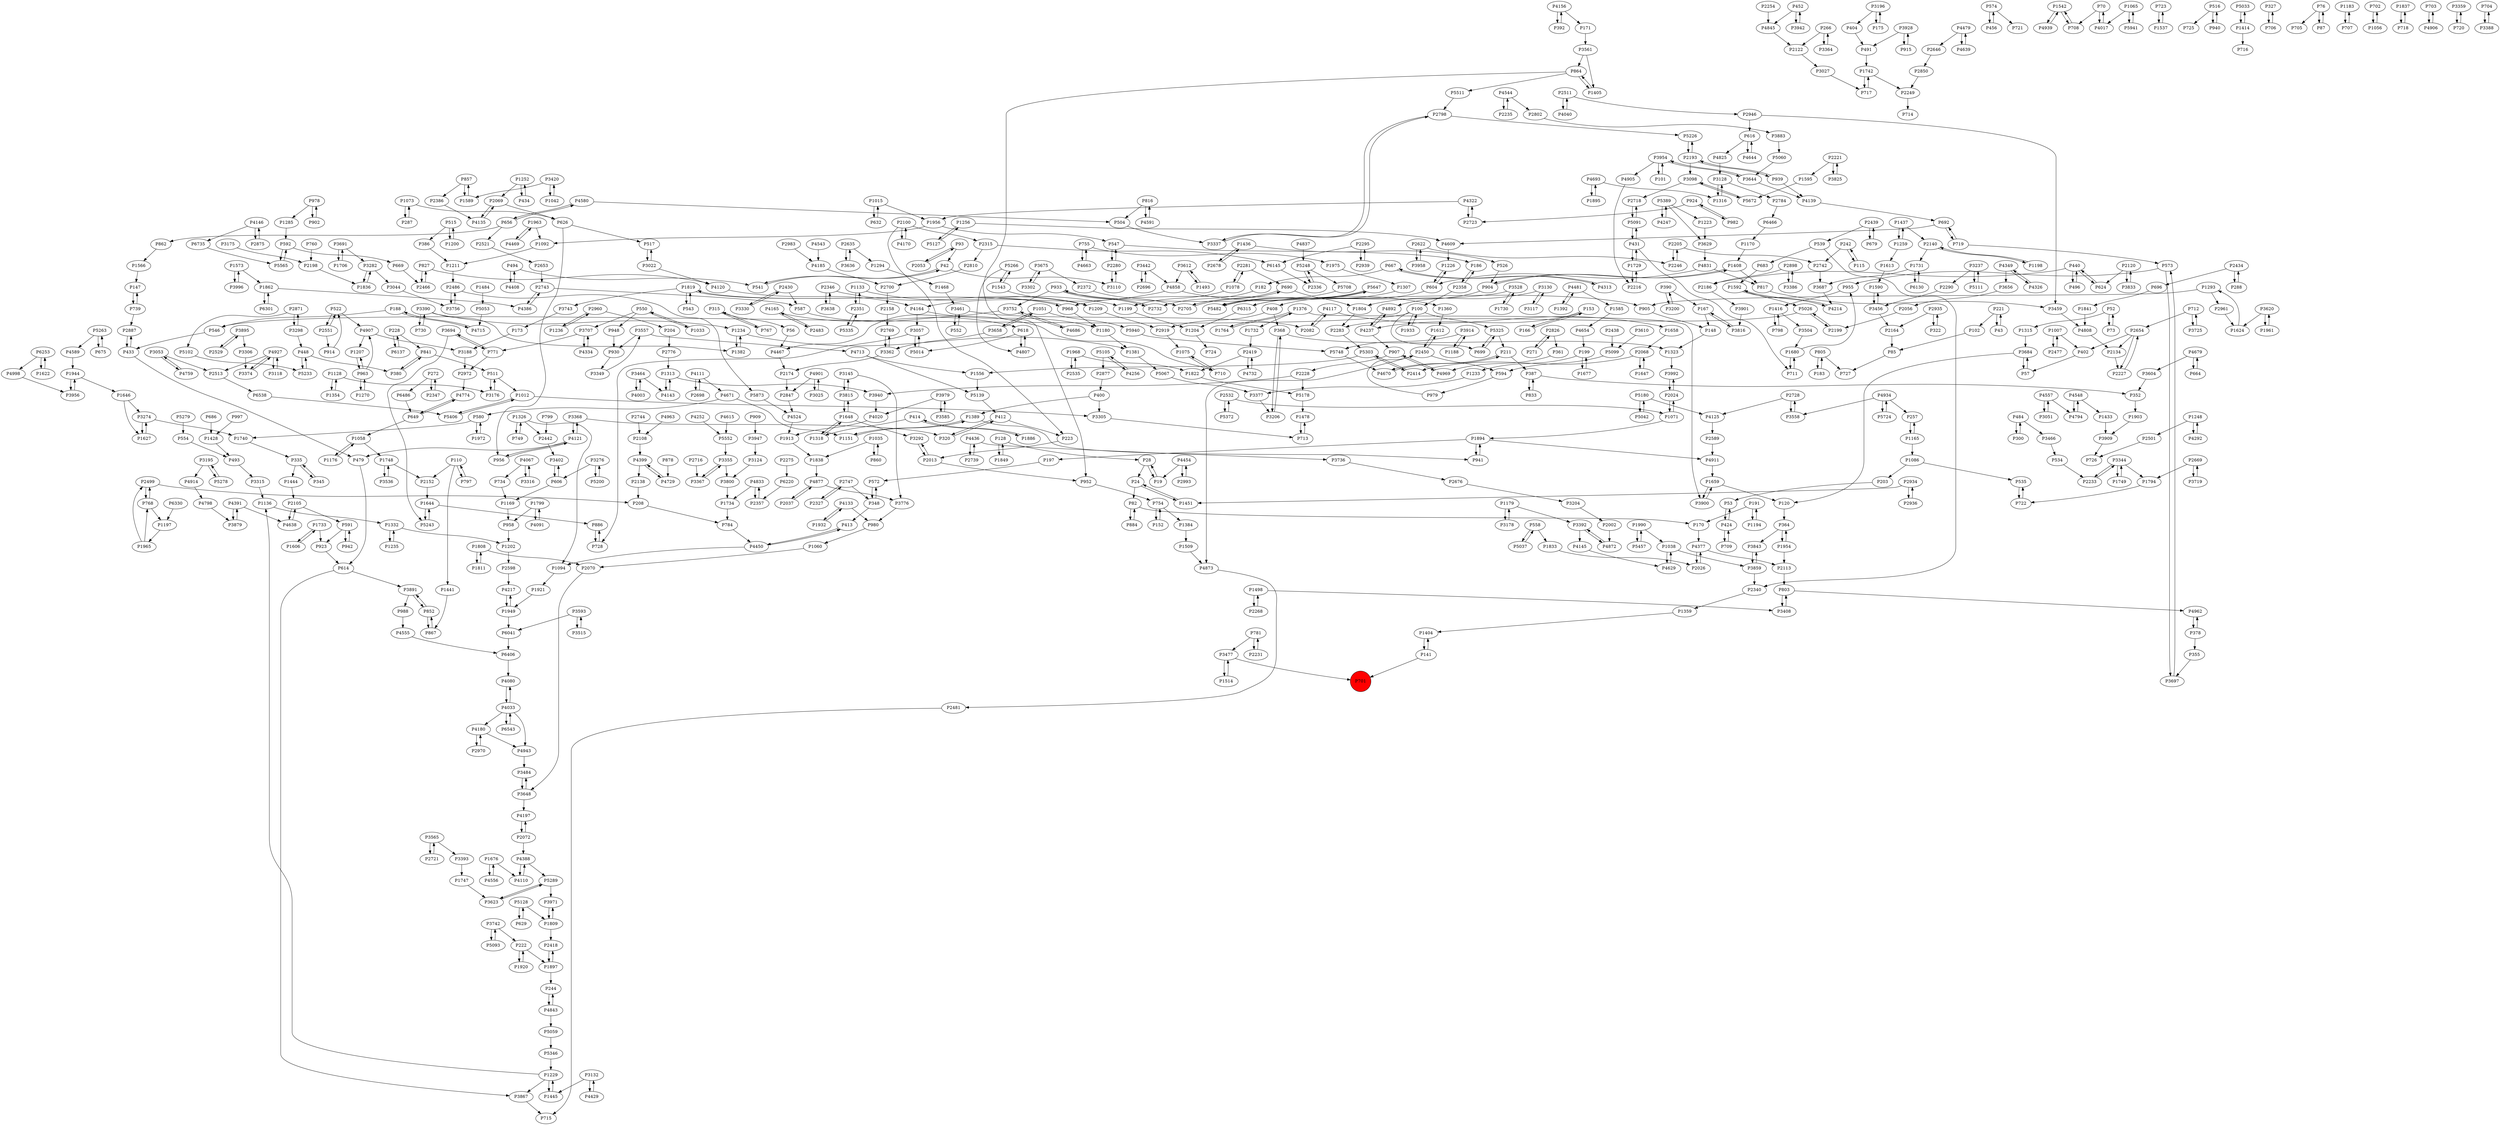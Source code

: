 digraph {
	P1428 -> P493
	P5873 -> P4524
	P1211 -> P2486
	P4133 -> P1932
	P1498 -> P3408
	P1921 -> P1949
	P2850 -> P2249
	P2442 -> P3402
	P3053 -> P4759
	P591 -> P923
	P3188 -> P2972
	P102 -> P85
	P4877 -> P2037
	P1315 -> P3684
	P424 -> P53
	P1075 -> P710
	P5482 -> P5647
	P2072 -> P4197
	P5325 -> P699
	P2358 -> P100
	P816 -> P4591
	P760 -> P2198
	P368 -> P1323
	P5303 -> P1556
	P4962 -> P378
	P2802 -> P3883
	P4091 -> P1799
	P2696 -> P3442
	P6253 -> P1622
	P1392 -> P4481
	P2743 -> P4386
	P1007 -> P2477
	P3196 -> P404
	P2315 -> P6145
	P4143 -> P1313
	P1478 -> P713
	P2346 -> P3638
	P982 -> P924
	P1895 -> P4693
	P3992 -> P2024
	P1165 -> P257
	P3237 -> P5111
	P4436 -> P3736
	P1975 -> P1307
	P1819 -> P3743
	P504 -> P3337
	P3707 -> P771
	P4033 -> P6543
	P3464 -> P4143
	P4663 -> P755
	P3195 -> P5278
	P3355 -> P3800
	P580 -> P1740
	P2327 -> P2747
	P939 -> P2193
	P387 -> P352
	P907 -> P2228
	P404 -> P491
	P4408 -> P494
	P1646 -> P3274
	P3200 -> P390
	P3117 -> P3130
	P1007 -> P402
	P167 -> P148
	P3442 -> P2696
	P5042 -> P5180
	P574 -> P456
	P1747 -> P3623
	P3691 -> P3282
	P616 -> P4644
	P1376 -> P1764
	P4033 -> P4180
	P4197 -> P2072
	P2002 -> P4872
	P618 -> P5014
	P2728 -> P3558
	P1252 -> P434
	P242 -> P115
	P554 -> P493
	P1833 -> P2026
	P1256 -> P5127
	P515 -> P386
	P4399 -> P4729
	P1732 -> P2419
	P2654 -> P2134
	P4020 -> P1913
	P320 -> P412
	P1223 -> P3629
	P1542 -> P708
	P1436 -> P526
	P2747 -> P2327
	P1676 -> P4556
	P1804 -> P2283
	P2728 -> P4125
	P3648 -> P4197
	P1234 -> P1381
	P2700 -> P2158
	P3895 -> P3306
	P4825 -> P3128
	P4391 -> P4638
	P5128 -> P1809
	P4807 -> P618
	P2295 -> P6145
	P3900 -> P1659
	P723 -> P1537
	P2871 -> P3298
	P2134 -> P2227
	P3124 -> P3800
	P2535 -> P1968
	P905 -> P148
	P4377 -> P2113
	P5289 -> P3623
	P1012 -> P5406
	P364 -> P1954
	P667 -> P182
	P2254 -> P4845
	P408 -> P2919
	P2477 -> P1007
	P5266 -> P4807
	P3302 -> P3675
	P3362 -> P2769
	P2486 -> P5873
	P534 -> P2233
	P3883 -> P5060
	P1894 -> P197
	P2295 -> P2939
	P2056 -> P2199
	P335 -> P1444
	P988 -> P4555
	P1749 -> P3344
	P3461 -> P552
	P1092 -> P1211
	P516 -> P725
	P493 -> P3315
	P799 -> P2442
	P1179 -> P3392
	P2669 -> P1794
	P754 -> P1384
	P558 -> P5037
	P4481 -> P1585
	P3464 -> P4003
	P1384 -> P1509
	P128 -> P28
	P656 -> P862
	P2280 -> P3110
	P4237 -> P4892
	P2993 -> P4454
	P2068 -> P2414
	P228 -> P6137
	P1389 -> P1151
	P2227 -> P2654
	P2439 -> P539
	P1086 -> P535
	P1404 -> P141
	P3891 -> P852
	P5139 -> P412
	P408 -> P368
	P4843 -> P5059
	P939 -> P4139
	P2070 -> P3648
	P242 -> P2742
	P1819 -> P543
	P4117 -> P2082
	P1354 -> P1128
	P626 -> P517
	P2108 -> P4399
	P2705 -> P690
	P42 -> P541
	P4165 -> P618
	P4833 -> P1734
	P2598 -> P4217
	P1961 -> P3620
	P1897 -> P2418
	P2221 -> P1595
	P42 -> P3110
	P1235 -> P1332
	P3298 -> P448
	P4121 -> P479
	P3776 -> P980
	P4837 -> P5248
	P712 -> P2654
	P2646 -> P2850
	P827 -> P2466
	P440 -> P496
	P3022 -> P4120
	P3276 -> P5200
	P3274 -> P1627
	P1965 -> P768
	P4125 -> P2589
	P1963 -> P4469
	P1437 -> P2140
	P2784 -> P6466
	P3620 -> P1961
	P4713 -> P1556
	P827 -> P4120
	P696 -> P1841
	P3504 -> P1680
	P424 -> P709
	P5060 -> P3644
	P414 -> P1318
	P1416 -> P3504
	P5748 -> P4670
	P5266 -> P1543
	P755 -> P1975
	P4845 -> P2122
	P3914 -> P1188
	P355 -> P3697
	P4217 -> P1949
	P1493 -> P3612
	P199 -> P1233
	P933 -> P3752
	P1731 -> P3687
	P618 -> P4807
	P431 -> P1729
	P1897 -> P244
	P719 -> P573
	P2499 -> P768
	P4349 -> P4326
	P4556 -> P1676
	P2532 -> P5372
	P2419 -> P4732
	P2744 -> P2108
	P128 -> P1849
	P3515 -> P3593
	P1706 -> P3691
	P1188 -> P3914
	P4120 -> P4164
	P1612 -> P2450
	P2120 -> P624
	P2743 -> P587
	P4256 -> P5105
	P2198 -> P1836
	P1658 -> P2068
	P5243 -> P1644
	P2961 -> P1624
	P448 -> P380
	P547 -> P2280
	P380 -> P841
	P4548 -> P4794
	P412 -> P223
	P1165 -> P1086
	P2450 -> P4873
	P979 -> P2450
	P3644 -> P3954
	P4033 -> P4943
	P1956 -> P1092
	P862 -> P1566
	P864 -> P5511
	P1078 -> P1199
	P4237 -> P907
	P378 -> P4962
	P4117 -> P1658
	P2346 -> P1209
	P3942 -> P452
	P2511 -> P4040
	P4214 -> P1592
	P5037 -> P558
	P1622 -> P6253
	P955 -> P1416
	P1071 -> P1894
	P364 -> P3843
	P710 -> P1075
	P1256 -> P4609
	P6220 -> P2357
	P1509 -> P4873
	P3053 -> P2513
	P1360 -> P1612
	P4939 -> P1542
	P915 -> P3928
	P2026 -> P4377
	P3402 -> P606
	P4798 -> P3879
	P1676 -> P4110
	P110 -> P797
	P923 -> P614
	P864 -> P952
	P390 -> P167
	P3130 -> P3117
	P6315 -> P1204
	P3557 -> P930
	P1956 -> P547
	P728 -> P886
	P592 -> P669
	P100 -> P1933
	P1644 -> P5243
	P221 -> P102
	P1058 -> P1748
	P4145 -> P4629
	P914 -> P522
	P2105 -> P4638
	P85 -> P727
	P5226 -> P2193
	P1764 -> P1376
	P2268 -> P1498
	P352 -> P1903
	P2340 -> P1359
	P2280 -> P547
	P2826 -> P271
	P3337 -> P2798
	P2450 -> P594
	P2960 -> P1236
	P1229 -> P3867
	P1259 -> P1437
	P816 -> P504
	P2231 -> P781
	P257 -> P1165
	P4833 -> P2357
	P2635 -> P3636
	P3456 -> P2164
	P4644 -> P616
	P1862 -> P6301
	P4524 -> P1913
	P101 -> P3954
	P5278 -> P3195
	P4544 -> P2235
	P1033 -> P550
	P1128 -> P3176
	P2654 -> P2227
	P516 -> P940
	P70 -> P4017
	P43 -> P221
	P3128 -> P2784
	P2481 -> P715
	P3477 -> P701
	P3593 -> P6041
	P2450 -> P1612
	P1648 -> P3292
	P4934 -> P257
	P52 -> P73
	P933 -> P905
	P857 -> P1589
	P3110 -> P2280
	P952 -> P754
	P3684 -> P120
	P3051 -> P4557
	P2798 -> P3337
	P6130 -> P1731
	P1963 -> P1092
	P4139 -> P692
	P604 -> P1226
	P904 -> P1408
	P1468 -> P3461
	P713 -> P1478
	P574 -> P721
	P413 -> P4450
	P767 -> P315
	P708 -> P1542
	P1051 -> P3658
	P539 -> P2340
	P884 -> P82
	P1659 -> P3900
	P5511 -> P2798
	P1624 -> P1293
	P1381 -> P5067
	P3484 -> P3648
	P4638 -> P2105
	P82 -> P884
	P1733 -> P1606
	P2228 -> P5178
	P1808 -> P1811
	P5033 -> P1414
	P3175 -> P2198
	P573 -> P3697
	P1740 -> P335
	P541 -> P42
	P387 -> P833
	P327 -> P706
	P2486 -> P3756
	P2698 -> P4111
	P3979 -> P3585
	P1543 -> P1209
	P1933 -> P100
	P1573 -> P3996
	P3800 -> P1734
	P1733 -> P923
	P2205 -> P2246
	P2551 -> P522
	P1849 -> P128
	P1414 -> P5033
	P5067 -> P3377
	P4170 -> P2100
	P484 -> P3466
	P3420 -> P1042
	P204 -> P2776
	P4454 -> P2993
	P4831 -> P604
	P1644 -> P886
	P452 -> P3942
	P3145 -> P3776
	P3528 -> P1730
	P3867 -> P715
	P2122 -> P3027
	P649 -> P1058
	P2946 -> P616
	P1498 -> P2268
	P4843 -> P244
	P2935 -> P2164
	P3697 -> P573
	P924 -> P982
	P2935 -> P322
	P76 -> P705
	P4831 -> P817
	P3118 -> P4927
	P244 -> P4843
	P4693 -> P1895
	P3282 -> P1836
	P2249 -> P714
	P4963 -> P2108
	P3355 -> P3367
	P345 -> P335
	P2466 -> P827
	P2069 -> P626
	P4934 -> P3558
	P2739 -> P4436
	P3891 -> P988
	P798 -> P1416
	P3390 -> P1382
	P3658 -> P1051
	P4164 -> P3057
	P3393 -> P1747
	P2776 -> P1313
	P902 -> P978
	P4377 -> P2026
	P1382 -> P1234
	P4017 -> P70
	P1680 -> P955
	P4858 -> P1360
	P1932 -> P4133
	P5059 -> P5346
	P87 -> P76
	P649 -> P4774
	P5552 -> P3355
	P2622 -> P2246
	P4388 -> P5289
	P3593 -> P3515
	P484 -> P300
	P4080 -> P4033
	P3585 -> P3979
	P6735 -> P5565
	P3719 -> P2669
	P1326 -> P2442
	P2898 -> P2186
	P2275 -> P6220
	P1405 -> P864
	P522 -> P4907
	P669 -> P2466
	P4732 -> P2419
	P580 -> P1972
	P841 -> P380
	P1573 -> P1862
	P5091 -> P2718
	P1332 -> P1202
	P515 -> P1200
	P1436 -> P2678
	P4110 -> P4388
	P288 -> P2434
	P907 -> P4969
	P4313 -> P667
	P904 -> P4892
	P390 -> P3200
	P3477 -> P1514
	P3196 -> P175
	P930 -> P3349
	P2898 -> P3386
	P2013 -> P3292
	P867 -> P852
	P2622 -> P3958
	P4557 -> P3051
	P4591 -> P816
	P3466 -> P534
	P1204 -> P724
	P4388 -> P4110
	P768 -> P1197
	P3176 -> P511
	P400 -> P3305
	P1886 -> P414
	P2037 -> P4877
	P4033 -> P4080
	P1734 -> P784
	P3536 -> P1748
	P3330 -> P2430
	P1659 -> P120
	P3390 -> P1234
	P1566 -> P147
	P2871 -> P5102
	P440 -> P624
	P1965 -> P2499
	P1094 -> P1921
	P1183 -> P707
	P2193 -> P3098
	P2113 -> P803
	P702 -> P1056
	P771 -> P2972
	P3044 -> P3756
	P5105 -> P2877
	P171 -> P3561
	P730 -> P3390
	P3638 -> P2346
	P1837 -> P718
	P703 -> P4906
	P3374 -> P4927
	P4858 -> P4164
	P1252 -> P2069
	P186 -> P2358
	P3707 -> P4334
	P5105 -> P4256
	P221 -> P43
	P1065 -> P5941
	P271 -> P2826
	P3612 -> P1493
	P57 -> P3684
	P1990 -> P5457
	P5180 -> P5042
	P692 -> P4609
	P5389 -> P1223
	P1589 -> P857
	P1968 -> P2535
	P4185 -> P2700
	P3612 -> P4858
	P771 -> P3694
	P4679 -> P664
	P4133 -> P980
	P5372 -> P2532
	P392 -> P4156
	P624 -> P440
	P3996 -> P1573
	P1199 -> P1204
	P2246 -> P2205
	P2501 -> P726
	P550 -> P948
	P4135 -> P2069
	P2233 -> P3344
	P5724 -> P4934
	P4609 -> P1226
	P2483 -> P4165
	P1484 -> P5053
	P3684 -> P57
	P5325 -> P211
	P667 -> P4313
	P2105 -> P591
	P2120 -> P3833
	P6486 -> P649
	P3947 -> P3124
	P1445 -> P1229
	P4872 -> P3392
	P1819 -> P968
	P2635 -> P1294
	P1920 -> P222
	P4905 -> P2216
	P2589 -> P4911
	P4252 -> P5552
	P153 -> P166
	P3359 -> P720
	P3132 -> P4429
	P4436 -> P2739
	P348 -> P572
	P2826 -> P361
	P4774 -> P649
	P755 -> P4663
	P3971 -> P1809
	P3386 -> P2898
	P1648 -> P3815
	P1207 -> P963
	P2438 -> P5099
	P100 -> P699
	P1197 -> P1965
	P552 -> P3461
	P1414 -> P716
	P3816 -> P167
	P3940 -> P4020
	P1236 -> P2960
	P4067 -> P3316
	P997 -> P1428
	P3979 -> P4020
	P942 -> P591
	P3604 -> P352
	P5708 -> P5482
	P3282 -> P3044
	P2283 -> P5303
	P5389 -> P4247
	P692 -> P719
	P2140 -> P1198
	P572 -> P348
	P550 -> P1033
	P3954 -> P3644
	P3098 -> P2718
	P781 -> P3477
	P1894 -> P4911
	P4003 -> P3464
	P6145 -> P2336
	P2532 -> P1071
	P4892 -> P4237
	P614 -> P3867
	P335 -> P345
	P1200 -> P515
	P4165 -> P2483
	P266 -> P3364
	P208 -> P784
	P147 -> P739
	P3833 -> P2120
	P1202 -> P2598
	P4543 -> P4185
	P2013 -> P952
	P4164 -> P1180
	P3928 -> P491
	P1822 -> P5178
	P3752 -> P4686
	P452 -> P4845
	P4686 -> P3752
	P3736 -> P2676
	P4040 -> P2511
	P1060 -> P2070
	P3408 -> P803
	P3390 -> P730
	P1058 -> P1176
	P4399 -> P2138
	P3367 -> P3355
	P5248 -> P5708
	P543 -> P1819
	P3274 -> P1740
	P199 -> P1677
	P4713 -> P5139
	P3298 -> P2871
	P2100 -> P4170
	P4934 -> P5724
	P2934 -> P1451
	P3344 -> P1794
	P3879 -> P4391
	P2983 -> P4185
	P3561 -> P864
	P857 -> P2386
	P4759 -> P3053
	P2351 -> P5335
	P1748 -> P3536
	P5335 -> P2351
	P1194 -> P191
	P5346 -> P1229
	P1742 -> P717
	P1051 -> P5940
	P348 -> P413
	P1318 -> P1648
	P963 -> P1207
	P4429 -> P3132
	P4180 -> P4943
	P3756 -> P2486
	P1229 -> P1445
	P2653 -> P2743
	P1646 -> P1627
	P2669 -> P3719
	P2511 -> P2946
	P1133 -> P2351
	P1729 -> P2216
	P3558 -> P2728
	P188 -> P546
	P1416 -> P798
	P3694 -> P5243
	P1627 -> P3274
	P1954 -> P2113
	P93 -> P42
	P2199 -> P5026
	P4454 -> P19
	P2810 -> P2700
	P2513 -> P6538
	P3825 -> P2221
	P1799 -> P958
	P400 -> P1389
	P1294 -> P1468
	P1437 -> P1259
	P4479 -> P2646
	P3362 -> P2174
	P3237 -> P2290
	P183 -> P805
	P3392 -> P4872
	P2216 -> P1729
	P100 -> P546
	P197 -> P572
	P1990 -> P1038
	P4334 -> P3707
	P1838 -> P4877
	P3895 -> P2529
	P1038 -> P4629
	P573 -> P955
	P3368 -> P320
	P3914 -> P5748
	P2434 -> P696
	P3815 -> P1648
	P1647 -> P2068
	P2939 -> P2295
	P2053 -> P93
	P2336 -> P5248
	P1015 -> P1956
	P4146 -> P2875
	P2386 -> P4135
	P1949 -> P6041
	P3958 -> P2622
	P434 -> P1252
	P6543 -> P4033
	P709 -> P424
	P3145 -> P3815
	P5127 -> P1256
	P626 -> P956
	P3859 -> P2340
	P4901 -> P3025
	P1169 -> P958
	P817 -> P3459
	P3687 -> P4214
	P110 -> P2152
	P70 -> P708
	P148 -> P1323
	P100 -> P5325
	P2281 -> P1078
	P2372 -> P2705
	P4180 -> P2970
	P4391 -> P3879
	P3022 -> P517
	P188 -> P4715
	P5026 -> P2199
	P1326 -> P749
	P52 -> P1315
	P5647 -> P6315
	P4247 -> P5389
	P706 -> P327
	P784 -> P4450
	P4349 -> P3656
	P3909 -> P726
	P805 -> P183
	P5647 -> P5482
	P2290 -> P3456
	P1170 -> P1408
	P3565 -> P2721
	P933 -> P2732
	P2024 -> P3992
	P6253 -> P4998
	P2718 -> P5091
	P3954 -> P101
	P496 -> P440
	P3195 -> P4914
	P4998 -> P3956
	P1248 -> P4292
	P734 -> P1169
	P4111 -> P4671
	P606 -> P3402
	P1326 -> P1094
	P2193 -> P939
	P4877 -> P3776
	P3725 -> P712
	P1543 -> P5266
	P749 -> P1326
	P1595 -> P5672
	P1648 -> P1318
	P494 -> P541
	P1259 -> P1613
	P3128 -> P1316
	P1293 -> P2961
	P368 -> P3206
	P1451 -> P24
	P76 -> P87
	P1677 -> P199
	P3752 -> P4467
	P6466 -> P1170
	P2676 -> P3204
	P3557 -> P4713
	P1176 -> P1058
	P28 -> P19
	P1136 -> P1332
	P402 -> P57
	P629 -> P5128
	P690 -> P1804
	P3420 -> P1589
	P315 -> P56
	P2742 -> P3687
	P4589 -> P1944
	P5053 -> P4715
	P4111 -> P2698
	P1836 -> P3282
	P2430 -> P587
	P2186 -> P3901
	P3954 -> P4905
	P1226 -> P604
	P2936 -> P2934
	P1949 -> P4217
	P3442 -> P4858
	P683 -> P1592
	P1408 -> P904
	P3528 -> P968
	P4629 -> P1038
	P5026 -> P2283
	P1809 -> P2418
	P1133 -> P1199
	P4557 -> P4794
	P924 -> P2723
	P1313 -> P4143
	P4943 -> P3484
	P4544 -> P2802
	P361 -> P4969
	P768 -> P2499
	P1293 -> P905
	P704 -> P3388
	P909 -> P3947
	P4927 -> P2513
	P1198 -> P2140
	P616 -> P4825
	P3027 -> P717
	P4580 -> P504
	P526 -> P904
	P494 -> P4408
	P2351 -> P1133
	P1441 -> P867
	P315 -> P767
	P153 -> P4237
	P448 -> P5233
	P2798 -> P5226
	P5303 -> P2414
	P978 -> P902
	P1408 -> P817
	P1556 -> P5139
	P511 -> P3176
	P1056 -> P702
	P1209 -> P2919
	P152 -> P754
	P2769 -> P3362
	P3377 -> P3206
	P587 -> P710
	P3743 -> P173
	P978 -> P1285
	P2205 -> P2742
	P707 -> P1183
	P5289 -> P3971
	P3675 -> P3302
	P272 -> P6486
	P4450 -> P413
	P5457 -> P1990
	P3130 -> P1804
	P2158 -> P2769
	P2221 -> P3825
	P4326 -> P4349
	P3388 -> P704
	P3459 -> P4808
	P2228 -> P3940
	P5200 -> P3276
	P3956 -> P1944
	P963 -> P4907
	P456 -> P574
	P3025 -> P4901
	P2174 -> P2847
	P878 -> P4729
	P2082 -> P4117
	P211 -> P387
	P3204 -> P2002
	P3815 -> P3145
	P2970 -> P4180
	P3610 -> P5099
	P841 -> P511
	P2358 -> P186
	P722 -> P535
	P1332 -> P1235
	P864 -> P1405
	P4322 -> P2723
	P2877 -> P400
	P28 -> P24
	P656 -> P4580
	P3742 -> P222
	P686 -> P1428
	P1073 -> P287
	P4907 -> P1207
	P5178 -> P1478
	P5263 -> P4589
	P948 -> P930
	P4156 -> P392
	P5180 -> P4125
	P797 -> P110
	P1592 -> P4214
	P6406 -> P4080
	P5279 -> P554
	P1229 -> P1136
	P1313 -> P3940
	P4794 -> P4548
	P1065 -> P4017
	P3694 -> P771
	P3561 -> P1405
	P191 -> P1194
	P3057 -> P5014
	P2847 -> P4524
	P1359 -> P1404
	P4322 -> P1956
	P3316 -> P4067
	P24 -> P1451
	P1613 -> P1590
	P2138 -> P208
	P2024 -> P1071
	P1542 -> P4939
	P5565 -> P592
	P5102 -> P5233
	P19 -> P28
	P4911 -> P1659
	P4548 -> P1433
	P1015 -> P632
	P2972 -> P4774
	P2499 -> P208
	P3636 -> P2635
	P287 -> P1073
	P1809 -> P3971
	P1444 -> P2105
	P1307 -> P6315
	P433 -> P2887
	P2529 -> P3895
	P591 -> P942
	P1903 -> P3909
	P175 -> P3196
	P300 -> P484
	P656 -> P2521
	P2716 -> P3367
	P1585 -> P4654
	P222 -> P1897
	P3901 -> P3816
	P3644 -> P4139
	P4679 -> P3604
	P170 -> P4377
	P539 -> P683
	P1012 -> P3305
	P1592 -> P5026
	P491 -> P1742
	P4907 -> P3188
	P4654 -> P199
	P2100 -> P2315
	P6330 -> P1197
	P1376 -> P1732
	P3276 -> P606
	P431 -> P711
	P433 -> P479
	P1233 -> P3377
	P4808 -> P2134
	P2723 -> P4322
	P1799 -> P4091
	P675 -> P5263
	P266 -> P2122
	P5389 -> P3629
	P5093 -> P3742
	P5014 -> P3057
	P1811 -> P1808
	P2414 -> P5303
	P322 -> P2935
	P4067 -> P734
	P963 -> P1270
	P803 -> P4962
	P4580 -> P656
	P833 -> P387
	P712 -> P3725
	P1323 -> P3992
	P4729 -> P4399
	P228 -> P841
	P1270 -> P963
	P4671 -> P1151
	P2100 -> P223
	P4615 -> P5552
	P412 -> P320
	P4927 -> P3118
	P2721 -> P3565
	P1841 -> P4808
	P2919 -> P1075
	P167 -> P3816
	P2430 -> P3330
	P5263 -> P675
	P1808 -> P2070
	P2732 -> P933
	P3620 -> P1624
	P2678 -> P1436
	P3675 -> P2372
	P511 -> P1012
	P3461 -> P2082
	P2164 -> P85
	P5111 -> P3237
	P1180 -> P1381
	P4121 -> P3368
	P4121 -> P956
	P1954 -> P364
	P2439 -> P679
	P592 -> P5565
	P3132 -> P1445
	P1590 -> P3456
	P4555 -> P6406
	P4481 -> P1392
	P547 -> P186
	P1730 -> P3528
	P1151 -> P1389
	P191 -> P170
	P3206 -> P368
	P1316 -> P3128
	P173 -> P3188
	P73 -> P52
	P1071 -> P2024
	P5091 -> P431
	P6301 -> P1862
	P2193 -> P5226
	P3392 -> P4145
	P739 -> P2887
	P1035 -> P860
	P141 -> P701
	P414 -> P1886
	P4671 -> P580
	P699 -> P5325
	P606 -> P1169
	P2068 -> P1647
	P803 -> P3408
	P3629 -> P4831
	P3648 -> P3484
	P1742 -> P2249
	P3305 -> P713
	P940 -> P516
	P3344 -> P2233
	P968 -> P1819
	P1248 -> P2501
	P2072 -> P4388
	P550 -> P3707
	P2521 -> P2653
	P2418 -> P1897
	P2934 -> P2936
	P222 -> P1920
	P690 -> P2705
	P1794 -> P722
	P4901 -> P2847
	P120 -> P364
	P479 -> P614
	P1086 -> P203
	P272 -> P2347
	P3456 -> P1590
	P3623 -> P5289
	P852 -> P867
	P5941 -> P1065
	P2747 -> P348
	P1894 -> P941
	P1179 -> P3178
	P3292 -> P2013
	P1606 -> P1733
	P2551 -> P914
	P980 -> P1060
	P24 -> P82
	P3658 -> P3362
	P2887 -> P433
	P860 -> P1035
	P1128 -> P1354
	P4386 -> P2743
	P2347 -> P272
	P968 -> P1180
	P4639 -> P4479
	P378 -> P355
	P886 -> P728
	P2960 -> P204
	P958 -> P1202
	P182 -> P2732
	P4450 -> P1094
	P1944 -> P3956
	P941 -> P1894
	P594 -> P979
	P1731 -> P6130
	P3057 -> P728
	P6041 -> P6406
	P386 -> P1211
	P1035 -> P1838
	P558 -> P1833
	P1433 -> P3909
	P3349 -> P3557
	P719 -> P692
	P2315 -> P2810
	P4479 -> P4639
	P5128 -> P629
	P5233 -> P448
	P2434 -> P288
	P1537 -> P723
	P720 -> P3359
	P5248 -> P2336
	P110 -> P1441
	P115 -> P242
	P1862 -> P4386
	P781 -> P2231
	P3344 -> P1749
	P2654 -> P402
	P4292 -> P1248
	P2946 -> P3459
	P56 -> P4467
	P2235 -> P4544
	P203 -> P53
	P2152 -> P1644
	P6137 -> P228
	P1234 -> P1382
	P4693 -> P1316
	P166 -> P153
	P3098 -> P5672
	P1514 -> P3477
	P431 -> P5091
	P4927 -> P3374
	P1968 -> P1822
	P3928 -> P915
	P1729 -> P431
	P739 -> P147
	P517 -> P3022
	P3565 -> P3393
	P4156 -> P171
	P2140 -> P1731
	P679 -> P2439
	P632 -> P1015
	P3178 -> P1179
	P1389 -> P941
	P805 -> P727
	P4906 -> P703
	P1038 -> P3859
	P546 -> P433
	P4715 -> P188
	P3691 -> P1706
	P440 -> P2186
	P956 -> P4121
	P1042 -> P3420
	P754 -> P152
	P3656 -> P2056
	P5099 -> P594
	P4873 -> P2481
	P711 -> P1680
	P604 -> P408
	P3364 -> P266
	P4670 -> P211
	P1078 -> P2281
	P522 -> P2551
	P53 -> P424
	P2069 -> P4135
	P3306 -> P3374
	P614 -> P3891
	P1972 -> P580
	P2875 -> P4146
	P1285 -> P592
	P1680 -> P711
	P664 -> P4679
	P717 -> P1742
	P1376 -> P3900
	P4469 -> P1963
	P82 -> P170
	P535 -> P722
	P3859 -> P3843
	P2419 -> P1822
	P4146 -> P6735
	P5406 -> P1012
	P718 -> P1837
	P223 -> P2013
	P2281 -> P690
	P93 -> P2053
	P3843 -> P3859
	P3742 -> P5093
	P1073 -> P626
	P1944 -> P1646
	P2357 -> P4833
	P852 -> P3891
	P211 -> P4670
	P1748 -> P2152
	P3368 -> P4121
	P5672 -> P3098
	P4969 -> P907
	P5940 -> P5748
	P1913 -> P1838
	P4467 -> P2174
	P4914 -> P4798
	P6538 -> P5406
	P3315 -> P1136
	P141 -> P1404
	P701 [shape=circle]
	P701 [style=filled]
	P701 [fillcolor=red]
}
